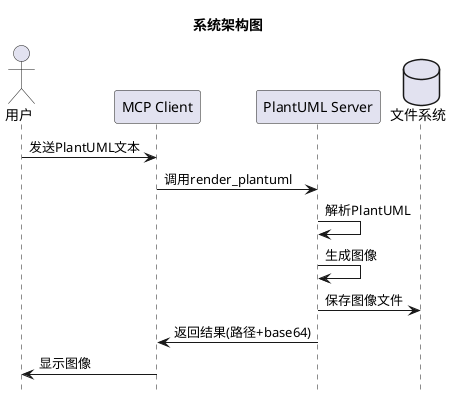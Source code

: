 @startuml
title 系统架构图
hide footbox
actor 用户
participant "MCP Client" as Client
participant "PlantUML Server" as Server
database "文件系统" as FS

用户 -> Client: 发送PlantUML文本
Client -> Server: 调用render_plantuml
Server -> Server: 解析PlantUML
Server -> Server: 生成图像
Server -> FS: 保存图像文件
Server -> Client: 返回结果(路径+base64)
Client -> 用户: 显示图像

@enduml
